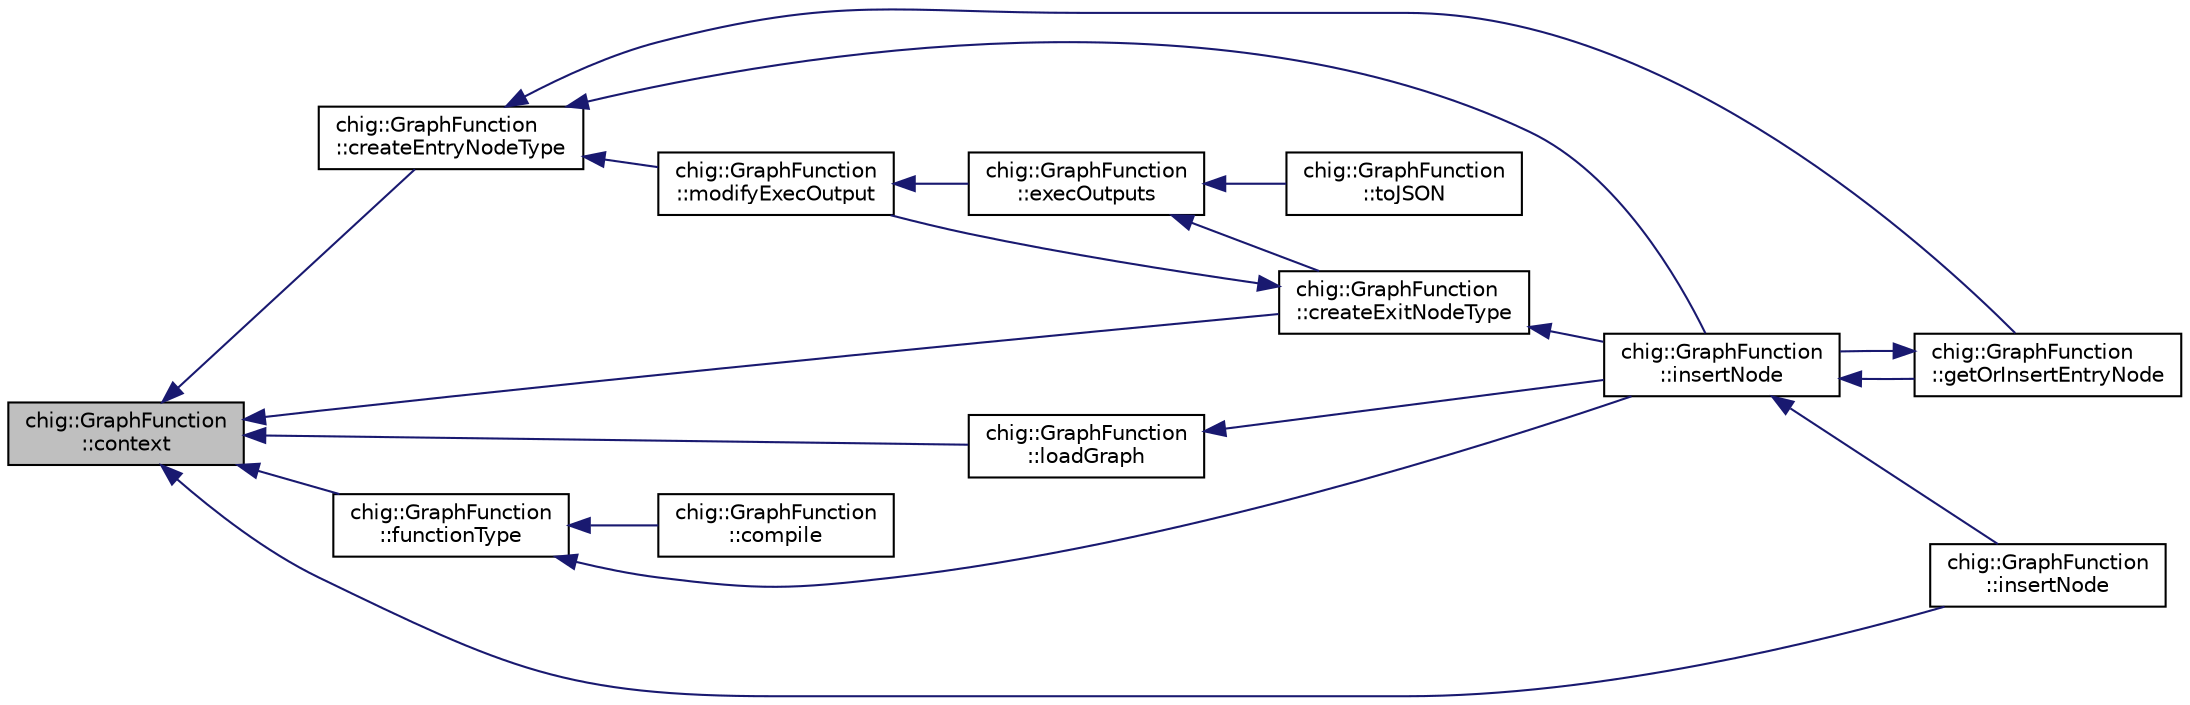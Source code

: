 digraph "chig::GraphFunction::context"
{
 // INTERACTIVE_SVG=YES
  edge [fontname="Helvetica",fontsize="10",labelfontname="Helvetica",labelfontsize="10"];
  node [fontname="Helvetica",fontsize="10",shape=record];
  rankdir="LR";
  Node86 [label="chig::GraphFunction\l::context",height=0.2,width=0.4,color="black", fillcolor="grey75", style="filled", fontcolor="black"];
  Node86 -> Node87 [dir="back",color="midnightblue",fontsize="10",style="solid",fontname="Helvetica"];
  Node87 [label="chig::GraphFunction\l::createEntryNodeType",height=0.2,width=0.4,color="black", fillcolor="white", style="filled",URL="$structchig_1_1GraphFunction.html#abc41f524da8fd9b7308cb7abaa2b28c9"];
  Node87 -> Node88 [dir="back",color="midnightblue",fontsize="10",style="solid",fontname="Helvetica"];
  Node88 [label="chig::GraphFunction\l::insertNode",height=0.2,width=0.4,color="black", fillcolor="white", style="filled",URL="$structchig_1_1GraphFunction.html#a70b74dd7330f7afb2b3ab38feebd57c5"];
  Node88 -> Node89 [dir="back",color="midnightblue",fontsize="10",style="solid",fontname="Helvetica"];
  Node89 [label="chig::GraphFunction\l::insertNode",height=0.2,width=0.4,color="black", fillcolor="white", style="filled",URL="$structchig_1_1GraphFunction.html#a449ab966907b5e32dd00d5f6bb1b3ede"];
  Node88 -> Node90 [dir="back",color="midnightblue",fontsize="10",style="solid",fontname="Helvetica"];
  Node90 [label="chig::GraphFunction\l::getOrInsertEntryNode",height=0.2,width=0.4,color="black", fillcolor="white", style="filled",URL="$structchig_1_1GraphFunction.html#a1fd77fbd5bb46690fdc79cd9c6d35917"];
  Node90 -> Node88 [dir="back",color="midnightblue",fontsize="10",style="solid",fontname="Helvetica"];
  Node87 -> Node90 [dir="back",color="midnightblue",fontsize="10",style="solid",fontname="Helvetica"];
  Node87 -> Node91 [dir="back",color="midnightblue",fontsize="10",style="solid",fontname="Helvetica"];
  Node91 [label="chig::GraphFunction\l::modifyExecOutput",height=0.2,width=0.4,color="black", fillcolor="white", style="filled",URL="$structchig_1_1GraphFunction.html#ae355b017f2859dabff4fa17791317d77"];
  Node91 -> Node92 [dir="back",color="midnightblue",fontsize="10",style="solid",fontname="Helvetica"];
  Node92 [label="chig::GraphFunction\l::execOutputs",height=0.2,width=0.4,color="black", fillcolor="white", style="filled",URL="$structchig_1_1GraphFunction.html#ae155f716b072ef5f8e3ba064ae7ef8c0"];
  Node92 -> Node93 [dir="back",color="midnightblue",fontsize="10",style="solid",fontname="Helvetica"];
  Node93 [label="chig::GraphFunction\l::toJSON",height=0.2,width=0.4,color="black", fillcolor="white", style="filled",URL="$structchig_1_1GraphFunction.html#a5a8768d5514a31104f0b3a9b5553099c"];
  Node92 -> Node94 [dir="back",color="midnightblue",fontsize="10",style="solid",fontname="Helvetica"];
  Node94 [label="chig::GraphFunction\l::createExitNodeType",height=0.2,width=0.4,color="black", fillcolor="white", style="filled",URL="$structchig_1_1GraphFunction.html#ac7c52122fef0c74d9d0ee04af9a741c4"];
  Node94 -> Node88 [dir="back",color="midnightblue",fontsize="10",style="solid",fontname="Helvetica"];
  Node94 -> Node91 [dir="back",color="midnightblue",fontsize="10",style="solid",fontname="Helvetica"];
  Node86 -> Node94 [dir="back",color="midnightblue",fontsize="10",style="solid",fontname="Helvetica"];
  Node86 -> Node95 [dir="back",color="midnightblue",fontsize="10",style="solid",fontname="Helvetica"];
  Node95 [label="chig::GraphFunction\l::functionType",height=0.2,width=0.4,color="black", fillcolor="white", style="filled",URL="$structchig_1_1GraphFunction.html#a6aae3374651aca2f0973c81ecae2d848"];
  Node95 -> Node88 [dir="back",color="midnightblue",fontsize="10",style="solid",fontname="Helvetica"];
  Node95 -> Node96 [dir="back",color="midnightblue",fontsize="10",style="solid",fontname="Helvetica"];
  Node96 [label="chig::GraphFunction\l::compile",height=0.2,width=0.4,color="black", fillcolor="white", style="filled",URL="$structchig_1_1GraphFunction.html#ac808aecb5fec9cd3a2a1f59e18c90eee"];
  Node86 -> Node89 [dir="back",color="midnightblue",fontsize="10",style="solid",fontname="Helvetica"];
  Node86 -> Node97 [dir="back",color="midnightblue",fontsize="10",style="solid",fontname="Helvetica"];
  Node97 [label="chig::GraphFunction\l::loadGraph",height=0.2,width=0.4,color="black", fillcolor="white", style="filled",URL="$structchig_1_1GraphFunction.html#a9d343eff733249e7c3c6115ba4ebe9a4"];
  Node97 -> Node88 [dir="back",color="midnightblue",fontsize="10",style="solid",fontname="Helvetica"];
}
